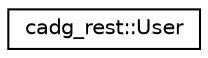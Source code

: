digraph "Graphical Class Hierarchy"
{
 // LATEX_PDF_SIZE
  edge [fontname="Helvetica",fontsize="10",labelfontname="Helvetica",labelfontsize="10"];
  node [fontname="Helvetica",fontsize="10",shape=record];
  rankdir="LR";
  Node0 [label="cadg_rest::User",height=0.2,width=0.4,color="black", fillcolor="white", style="filled",URL="$structcadg__rest_1_1_user.html",tooltip=" "];
}
